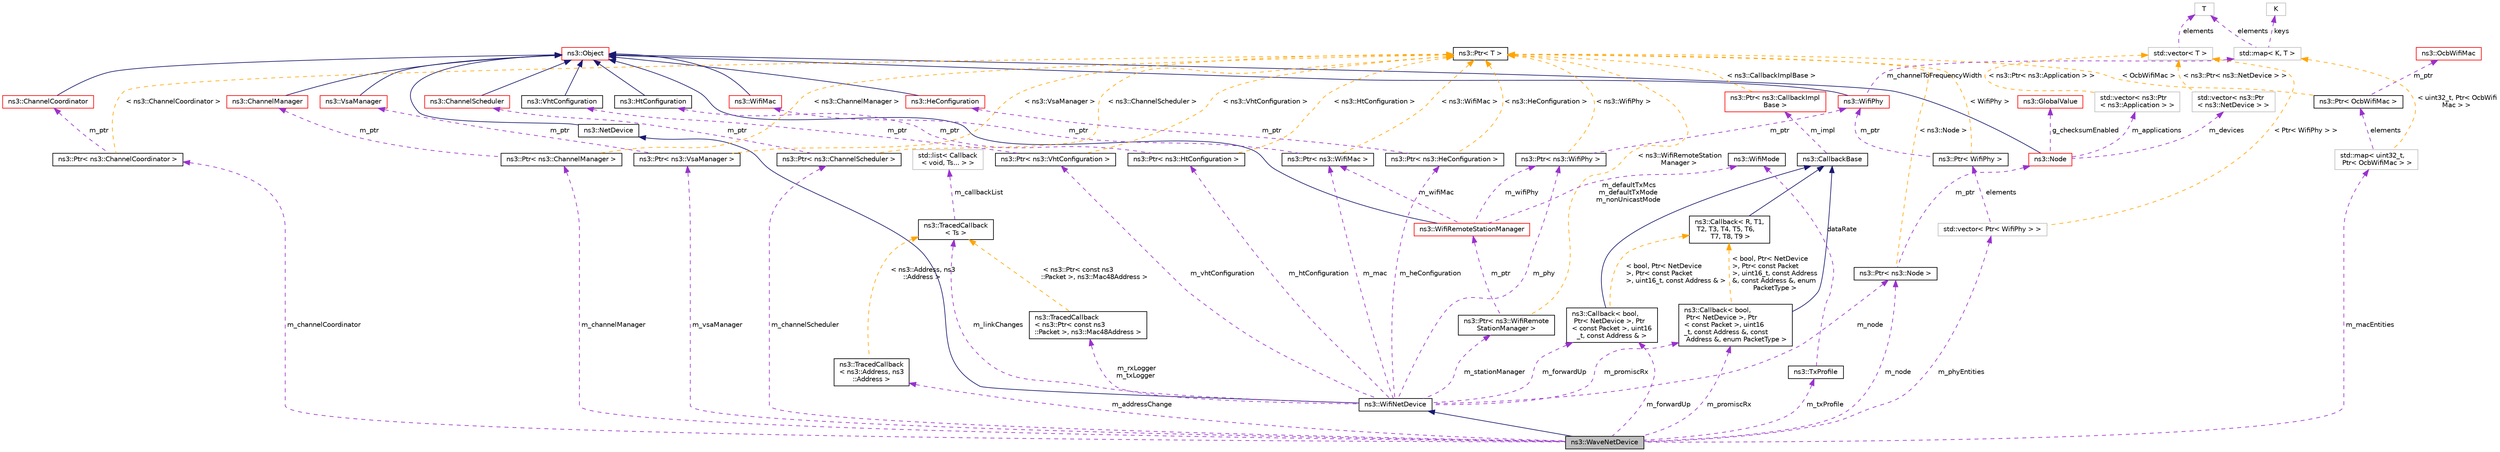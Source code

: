 digraph "ns3::WaveNetDevice"
{
 // LATEX_PDF_SIZE
  edge [fontname="Helvetica",fontsize="10",labelfontname="Helvetica",labelfontsize="10"];
  node [fontname="Helvetica",fontsize="10",shape=record];
  Node1 [label="ns3::WaveNetDevice",height=0.2,width=0.4,color="black", fillcolor="grey75", style="filled", fontcolor="black",tooltip="This class holds together multiple, ns3::WifiPhy, and ns3::OcbWifiMac (including ns3::WifiRemoteStati..."];
  Node2 -> Node1 [dir="back",color="midnightblue",fontsize="10",style="solid",fontname="Helvetica"];
  Node2 [label="ns3::WifiNetDevice",height=0.2,width=0.4,color="black", fillcolor="white", style="filled",URL="$classns3_1_1_wifi_net_device.html",tooltip="Hold together all Wifi-related objects."];
  Node3 -> Node2 [dir="back",color="midnightblue",fontsize="10",style="solid",fontname="Helvetica"];
  Node3 [label="ns3::NetDevice",height=0.2,width=0.4,color="black", fillcolor="white", style="filled",URL="$classns3_1_1_net_device.html",tooltip="Network layer to device interface."];
  Node4 -> Node3 [dir="back",color="midnightblue",fontsize="10",style="solid",fontname="Helvetica"];
  Node4 [label="ns3::Object",height=0.2,width=0.4,color="red", fillcolor="white", style="filled",URL="$classns3_1_1_object.html",tooltip="A base class which provides memory management and object aggregation."];
  Node11 -> Node2 [dir="back",color="darkorchid3",fontsize="10",style="dashed",label=" m_mac" ,fontname="Helvetica"];
  Node11 [label="ns3::Ptr\< ns3::WifiMac \>",height=0.2,width=0.4,color="black", fillcolor="white", style="filled",URL="$classns3_1_1_ptr.html",tooltip=" "];
  Node12 -> Node11 [dir="back",color="darkorchid3",fontsize="10",style="dashed",label=" m_ptr" ,fontname="Helvetica"];
  Node12 [label="ns3::WifiMac",height=0.2,width=0.4,color="red", fillcolor="white", style="filled",URL="$classns3_1_1_wifi_mac.html",tooltip="base class for all MAC-level wifi objects."];
  Node4 -> Node12 [dir="back",color="midnightblue",fontsize="10",style="solid",fontname="Helvetica"];
  Node21 -> Node11 [dir="back",color="orange",fontsize="10",style="dashed",label=" \< ns3::WifiMac \>" ,fontname="Helvetica"];
  Node21 [label="ns3::Ptr\< T \>",height=0.2,width=0.4,color="black", fillcolor="white", style="filled",URL="$classns3_1_1_ptr.html",tooltip="Smart pointer class similar to boost::intrusive_ptr."];
  Node26 -> Node2 [dir="back",color="darkorchid3",fontsize="10",style="dashed",label=" m_rxLogger\nm_txLogger" ,fontname="Helvetica"];
  Node26 [label="ns3::TracedCallback\l\< ns3::Ptr\< const ns3\l::Packet \>, ns3::Mac48Address \>",height=0.2,width=0.4,color="black", fillcolor="white", style="filled",URL="$classns3_1_1_traced_callback.html",tooltip=" "];
  Node14 -> Node26 [dir="back",color="orange",fontsize="10",style="dashed",label=" \< ns3::Ptr\< const ns3\l::Packet \>, ns3::Mac48Address \>" ,fontname="Helvetica"];
  Node14 [label="ns3::TracedCallback\l\< Ts \>",height=0.2,width=0.4,color="black", fillcolor="white", style="filled",URL="$classns3_1_1_traced_callback.html",tooltip="Forward calls to a chain of Callback."];
  Node15 -> Node14 [dir="back",color="darkorchid3",fontsize="10",style="dashed",label=" m_callbackList" ,fontname="Helvetica"];
  Node15 [label="std::list\< Callback\l\< void, Ts... \> \>",height=0.2,width=0.4,color="grey75", fillcolor="white", style="filled",tooltip=" "];
  Node27 -> Node2 [dir="back",color="darkorchid3",fontsize="10",style="dashed",label=" m_promiscRx" ,fontname="Helvetica"];
  Node27 [label="ns3::Callback\< bool,\l Ptr\< NetDevice \>, Ptr\l\< const Packet \>, uint16\l_t, const Address &, const\l Address &, enum PacketType \>",height=0.2,width=0.4,color="black", fillcolor="white", style="filled",URL="$classns3_1_1_callback.html",tooltip=" "];
  Node17 -> Node27 [dir="back",color="midnightblue",fontsize="10",style="solid",fontname="Helvetica"];
  Node17 [label="ns3::CallbackBase",height=0.2,width=0.4,color="black", fillcolor="white", style="filled",URL="$classns3_1_1_callback_base.html",tooltip="Base class for Callback class."];
  Node18 -> Node17 [dir="back",color="darkorchid3",fontsize="10",style="dashed",label=" m_impl" ,fontname="Helvetica"];
  Node18 [label="ns3::Ptr\< ns3::CallbackImpl\lBase \>",height=0.2,width=0.4,color="red", fillcolor="white", style="filled",URL="$classns3_1_1_ptr.html",tooltip=" "];
  Node21 -> Node18 [dir="back",color="orange",fontsize="10",style="dashed",label=" \< ns3::CallbackImplBase \>" ,fontname="Helvetica"];
  Node22 -> Node27 [dir="back",color="orange",fontsize="10",style="dashed",label=" \< bool, Ptr\< NetDevice\l \>, Ptr\< const Packet\l \>, uint16_t, const Address\l &, const Address &, enum\l PacketType \>" ,fontname="Helvetica"];
  Node22 [label="ns3::Callback\< R, T1,\l T2, T3, T4, T5, T6,\l T7, T8, T9 \>",height=0.2,width=0.4,color="black", fillcolor="white", style="filled",URL="$classns3_1_1_callback.html",tooltip="Callback template class."];
  Node17 -> Node22 [dir="back",color="midnightblue",fontsize="10",style="solid",fontname="Helvetica"];
  Node28 -> Node2 [dir="back",color="darkorchid3",fontsize="10",style="dashed",label=" m_htConfiguration" ,fontname="Helvetica"];
  Node28 [label="ns3::Ptr\< ns3::HtConfiguration \>",height=0.2,width=0.4,color="black", fillcolor="white", style="filled",URL="$classns3_1_1_ptr.html",tooltip=" "];
  Node29 -> Node28 [dir="back",color="darkorchid3",fontsize="10",style="dashed",label=" m_ptr" ,fontname="Helvetica"];
  Node29 [label="ns3::HtConfiguration",height=0.2,width=0.4,color="black", fillcolor="white", style="filled",URL="$classns3_1_1_ht_configuration.html",tooltip="HT configuration."];
  Node4 -> Node29 [dir="back",color="midnightblue",fontsize="10",style="solid",fontname="Helvetica"];
  Node21 -> Node28 [dir="back",color="orange",fontsize="10",style="dashed",label=" \< ns3::HtConfiguration \>" ,fontname="Helvetica"];
  Node30 -> Node2 [dir="back",color="darkorchid3",fontsize="10",style="dashed",label=" m_stationManager" ,fontname="Helvetica"];
  Node30 [label="ns3::Ptr\< ns3::WifiRemote\lStationManager \>",height=0.2,width=0.4,color="black", fillcolor="white", style="filled",URL="$classns3_1_1_ptr.html",tooltip=" "];
  Node31 -> Node30 [dir="back",color="darkorchid3",fontsize="10",style="dashed",label=" m_ptr" ,fontname="Helvetica"];
  Node31 [label="ns3::WifiRemoteStationManager",height=0.2,width=0.4,color="red", fillcolor="white", style="filled",URL="$classns3_1_1_wifi_remote_station_manager.html",tooltip="hold a list of per-remote-station state."];
  Node4 -> Node31 [dir="back",color="midnightblue",fontsize="10",style="solid",fontname="Helvetica"];
  Node11 -> Node31 [dir="back",color="darkorchid3",fontsize="10",style="dashed",label=" m_wifiMac" ,fontname="Helvetica"];
  Node43 -> Node31 [dir="back",color="darkorchid3",fontsize="10",style="dashed",label=" m_defaultTxMcs\nm_defaultTxMode\nm_nonUnicastMode" ,fontname="Helvetica"];
  Node43 [label="ns3::WifiMode",height=0.2,width=0.4,color="black", fillcolor="white", style="filled",URL="$classns3_1_1_wifi_mode.html",tooltip="represent a single transmission mode"];
  Node56 -> Node31 [dir="back",color="darkorchid3",fontsize="10",style="dashed",label=" m_wifiPhy" ,fontname="Helvetica"];
  Node56 [label="ns3::Ptr\< ns3::WifiPhy \>",height=0.2,width=0.4,color="black", fillcolor="white", style="filled",URL="$classns3_1_1_ptr.html",tooltip=" "];
  Node57 -> Node56 [dir="back",color="darkorchid3",fontsize="10",style="dashed",label=" m_ptr" ,fontname="Helvetica"];
  Node57 [label="ns3::WifiPhy",height=0.2,width=0.4,color="red", fillcolor="white", style="filled",URL="$classns3_1_1_wifi_phy.html",tooltip="802.11 PHY layer model"];
  Node4 -> Node57 [dir="back",color="midnightblue",fontsize="10",style="solid",fontname="Helvetica"];
  Node63 -> Node57 [dir="back",color="darkorchid3",fontsize="10",style="dashed",label=" m_channelToFrequencyWidth" ,fontname="Helvetica"];
  Node63 [label="std::map\< K, T \>",height=0.2,width=0.4,color="grey75", fillcolor="white", style="filled",tooltip=" "];
  Node51 -> Node63 [dir="back",color="darkorchid3",fontsize="10",style="dashed",label=" keys" ,fontname="Helvetica"];
  Node51 [label="K",height=0.2,width=0.4,color="grey75", fillcolor="white", style="filled",tooltip=" "];
  Node24 -> Node63 [dir="back",color="darkorchid3",fontsize="10",style="dashed",label=" elements" ,fontname="Helvetica"];
  Node24 [label="T",height=0.2,width=0.4,color="grey75", fillcolor="white", style="filled",tooltip=" "];
  Node21 -> Node56 [dir="back",color="orange",fontsize="10",style="dashed",label=" \< ns3::WifiPhy \>" ,fontname="Helvetica"];
  Node21 -> Node30 [dir="back",color="orange",fontsize="10",style="dashed",label=" \< ns3::WifiRemoteStation\lManager \>" ,fontname="Helvetica"];
  Node161 -> Node2 [dir="back",color="darkorchid3",fontsize="10",style="dashed",label=" m_node" ,fontname="Helvetica"];
  Node161 [label="ns3::Ptr\< ns3::Node \>",height=0.2,width=0.4,color="black", fillcolor="white", style="filled",URL="$classns3_1_1_ptr.html",tooltip=" "];
  Node162 -> Node161 [dir="back",color="darkorchid3",fontsize="10",style="dashed",label=" m_ptr" ,fontname="Helvetica"];
  Node162 [label="ns3::Node",height=0.2,width=0.4,color="red", fillcolor="white", style="filled",URL="$classns3_1_1_node.html",tooltip="A network Node."];
  Node4 -> Node162 [dir="back",color="midnightblue",fontsize="10",style="solid",fontname="Helvetica"];
  Node163 -> Node162 [dir="back",color="darkorchid3",fontsize="10",style="dashed",label=" m_applications" ,fontname="Helvetica"];
  Node163 [label="std::vector\< ns3::Ptr\l\< ns3::Application \> \>",height=0.2,width=0.4,color="grey75", fillcolor="white", style="filled",tooltip=" "];
  Node41 -> Node163 [dir="back",color="orange",fontsize="10",style="dashed",label=" \< ns3::Ptr\< ns3::Application \> \>" ,fontname="Helvetica"];
  Node41 [label="std::vector\< T \>",height=0.2,width=0.4,color="grey75", fillcolor="white", style="filled",tooltip=" "];
  Node24 -> Node41 [dir="back",color="darkorchid3",fontsize="10",style="dashed",label=" elements" ,fontname="Helvetica"];
  Node166 -> Node162 [dir="back",color="darkorchid3",fontsize="10",style="dashed",label=" m_devices" ,fontname="Helvetica"];
  Node166 [label="std::vector\< ns3::Ptr\l\< ns3::NetDevice \> \>",height=0.2,width=0.4,color="grey75", fillcolor="white", style="filled",tooltip=" "];
  Node41 -> Node166 [dir="back",color="orange",fontsize="10",style="dashed",label=" \< ns3::Ptr\< ns3::NetDevice \> \>" ,fontname="Helvetica"];
  Node167 -> Node162 [dir="back",color="darkorchid3",fontsize="10",style="dashed",label=" g_checksumEnabled" ,fontname="Helvetica"];
  Node167 [label="ns3::GlobalValue",height=0.2,width=0.4,color="red", fillcolor="white", style="filled",URL="$classns3_1_1_global_value.html",tooltip="Hold a so-called 'global value'."];
  Node21 -> Node161 [dir="back",color="orange",fontsize="10",style="dashed",label=" \< ns3::Node \>" ,fontname="Helvetica"];
  Node14 -> Node2 [dir="back",color="darkorchid3",fontsize="10",style="dashed",label=" m_linkChanges" ,fontname="Helvetica"];
  Node188 -> Node2 [dir="back",color="darkorchid3",fontsize="10",style="dashed",label=" m_forwardUp" ,fontname="Helvetica"];
  Node188 [label="ns3::Callback\< bool,\l Ptr\< NetDevice \>, Ptr\l\< const Packet \>, uint16\l_t, const Address & \>",height=0.2,width=0.4,color="black", fillcolor="white", style="filled",URL="$classns3_1_1_callback.html",tooltip=" "];
  Node17 -> Node188 [dir="back",color="midnightblue",fontsize="10",style="solid",fontname="Helvetica"];
  Node22 -> Node188 [dir="back",color="orange",fontsize="10",style="dashed",label=" \< bool, Ptr\< NetDevice\l \>, Ptr\< const Packet\l \>, uint16_t, const Address & \>" ,fontname="Helvetica"];
  Node189 -> Node2 [dir="back",color="darkorchid3",fontsize="10",style="dashed",label=" m_heConfiguration" ,fontname="Helvetica"];
  Node189 [label="ns3::Ptr\< ns3::HeConfiguration \>",height=0.2,width=0.4,color="black", fillcolor="white", style="filled",URL="$classns3_1_1_ptr.html",tooltip=" "];
  Node190 -> Node189 [dir="back",color="darkorchid3",fontsize="10",style="dashed",label=" m_ptr" ,fontname="Helvetica"];
  Node190 [label="ns3::HeConfiguration",height=0.2,width=0.4,color="red", fillcolor="white", style="filled",URL="$classns3_1_1_he_configuration.html",tooltip="HE configuration."];
  Node4 -> Node190 [dir="back",color="midnightblue",fontsize="10",style="solid",fontname="Helvetica"];
  Node21 -> Node189 [dir="back",color="orange",fontsize="10",style="dashed",label=" \< ns3::HeConfiguration \>" ,fontname="Helvetica"];
  Node56 -> Node2 [dir="back",color="darkorchid3",fontsize="10",style="dashed",label=" m_phy" ,fontname="Helvetica"];
  Node191 -> Node2 [dir="back",color="darkorchid3",fontsize="10",style="dashed",label=" m_vhtConfiguration" ,fontname="Helvetica"];
  Node191 [label="ns3::Ptr\< ns3::VhtConfiguration \>",height=0.2,width=0.4,color="black", fillcolor="white", style="filled",URL="$classns3_1_1_ptr.html",tooltip=" "];
  Node192 -> Node191 [dir="back",color="darkorchid3",fontsize="10",style="dashed",label=" m_ptr" ,fontname="Helvetica"];
  Node192 [label="ns3::VhtConfiguration",height=0.2,width=0.4,color="black", fillcolor="white", style="filled",URL="$classns3_1_1_vht_configuration.html",tooltip="VHT configuration."];
  Node4 -> Node192 [dir="back",color="midnightblue",fontsize="10",style="solid",fontname="Helvetica"];
  Node21 -> Node191 [dir="back",color="orange",fontsize="10",style="dashed",label=" \< ns3::VhtConfiguration \>" ,fontname="Helvetica"];
  Node27 -> Node1 [dir="back",color="darkorchid3",fontsize="10",style="dashed",label=" m_promiscRx" ,fontname="Helvetica"];
  Node193 -> Node1 [dir="back",color="darkorchid3",fontsize="10",style="dashed",label=" m_macEntities" ,fontname="Helvetica"];
  Node193 [label="std::map\< uint32_t,\l Ptr\< OcbWifiMac \> \>",height=0.2,width=0.4,color="grey75", fillcolor="white", style="filled",tooltip=" "];
  Node194 -> Node193 [dir="back",color="darkorchid3",fontsize="10",style="dashed",label=" elements" ,fontname="Helvetica"];
  Node194 [label="ns3::Ptr\< OcbWifiMac \>",height=0.2,width=0.4,color="black", fillcolor="white", style="filled",URL="$classns3_1_1_ptr.html",tooltip=" "];
  Node195 -> Node194 [dir="back",color="darkorchid3",fontsize="10",style="dashed",label=" m_ptr" ,fontname="Helvetica"];
  Node195 [label="ns3::OcbWifiMac",height=0.2,width=0.4,color="red", fillcolor="white", style="filled",URL="$classns3_1_1_ocb_wifi_mac.html",tooltip="STAs communicate with each directly outside the context of a BSS."];
  Node21 -> Node194 [dir="back",color="orange",fontsize="10",style="dashed",label=" \< OcbWifiMac \>" ,fontname="Helvetica"];
  Node63 -> Node193 [dir="back",color="orange",fontsize="10",style="dashed",label=" \< uint32_t, Ptr\< OcbWifi\lMac \> \>" ,fontname="Helvetica"];
  Node266 -> Node1 [dir="back",color="darkorchid3",fontsize="10",style="dashed",label=" m_phyEntities" ,fontname="Helvetica"];
  Node266 [label="std::vector\< Ptr\< WifiPhy \> \>",height=0.2,width=0.4,color="grey75", fillcolor="white", style="filled",tooltip=" "];
  Node267 -> Node266 [dir="back",color="darkorchid3",fontsize="10",style="dashed",label=" elements" ,fontname="Helvetica"];
  Node267 [label="ns3::Ptr\< WifiPhy \>",height=0.2,width=0.4,color="black", fillcolor="white", style="filled",URL="$classns3_1_1_ptr.html",tooltip=" "];
  Node57 -> Node267 [dir="back",color="darkorchid3",fontsize="10",style="dashed",label=" m_ptr" ,fontname="Helvetica"];
  Node21 -> Node267 [dir="back",color="orange",fontsize="10",style="dashed",label=" \< WifiPhy \>" ,fontname="Helvetica"];
  Node41 -> Node266 [dir="back",color="orange",fontsize="10",style="dashed",label=" \< Ptr\< WifiPhy \> \>" ,fontname="Helvetica"];
  Node161 -> Node1 [dir="back",color="darkorchid3",fontsize="10",style="dashed",label=" m_node" ,fontname="Helvetica"];
  Node268 -> Node1 [dir="back",color="darkorchid3",fontsize="10",style="dashed",label=" m_channelCoordinator" ,fontname="Helvetica"];
  Node268 [label="ns3::Ptr\< ns3::ChannelCoordinator \>",height=0.2,width=0.4,color="black", fillcolor="white", style="filled",URL="$classns3_1_1_ptr.html",tooltip=" "];
  Node269 -> Node268 [dir="back",color="darkorchid3",fontsize="10",style="dashed",label=" m_ptr" ,fontname="Helvetica"];
  Node269 [label="ns3::ChannelCoordinator",height=0.2,width=0.4,color="red", fillcolor="white", style="filled",URL="$classns3_1_1_channel_coordinator.html",tooltip="ChannelCoordinator deals with channel coordination in data plane (see 1609.4 chapter 5...."];
  Node4 -> Node269 [dir="back",color="midnightblue",fontsize="10",style="solid",fontname="Helvetica"];
  Node21 -> Node268 [dir="back",color="orange",fontsize="10",style="dashed",label=" \< ns3::ChannelCoordinator \>" ,fontname="Helvetica"];
  Node188 -> Node1 [dir="back",color="darkorchid3",fontsize="10",style="dashed",label=" m_forwardUp" ,fontname="Helvetica"];
  Node274 -> Node1 [dir="back",color="darkorchid3",fontsize="10",style="dashed",label=" m_channelManager" ,fontname="Helvetica"];
  Node274 [label="ns3::Ptr\< ns3::ChannelManager \>",height=0.2,width=0.4,color="black", fillcolor="white", style="filled",URL="$classns3_1_1_ptr.html",tooltip=" "];
  Node275 -> Node274 [dir="back",color="darkorchid3",fontsize="10",style="dashed",label=" m_ptr" ,fontname="Helvetica"];
  Node275 [label="ns3::ChannelManager",height=0.2,width=0.4,color="red", fillcolor="white", style="filled",URL="$classns3_1_1_channel_manager.html",tooltip="manage 7 WaveChannels and the tx information such as data rate and txPowerLevel."];
  Node4 -> Node275 [dir="back",color="midnightblue",fontsize="10",style="solid",fontname="Helvetica"];
  Node21 -> Node274 [dir="back",color="orange",fontsize="10",style="dashed",label=" \< ns3::ChannelManager \>" ,fontname="Helvetica"];
  Node278 -> Node1 [dir="back",color="darkorchid3",fontsize="10",style="dashed",label=" m_txProfile" ,fontname="Helvetica"];
  Node278 [label="ns3::TxProfile",height=0.2,width=0.4,color="black", fillcolor="white", style="filled",URL="$structns3_1_1_tx_profile.html",tooltip=" "];
  Node43 -> Node278 [dir="back",color="darkorchid3",fontsize="10",style="dashed",label=" dataRate" ,fontname="Helvetica"];
  Node279 -> Node1 [dir="back",color="darkorchid3",fontsize="10",style="dashed",label=" m_vsaManager" ,fontname="Helvetica"];
  Node279 [label="ns3::Ptr\< ns3::VsaManager \>",height=0.2,width=0.4,color="black", fillcolor="white", style="filled",URL="$classns3_1_1_ptr.html",tooltip=" "];
  Node280 -> Node279 [dir="back",color="darkorchid3",fontsize="10",style="dashed",label=" m_ptr" ,fontname="Helvetica"];
  Node280 [label="ns3::VsaManager",height=0.2,width=0.4,color="red", fillcolor="white", style="filled",URL="$classns3_1_1_vsa_manager.html",tooltip="refer to 1609.4-2010 chapter 6.4 Vendor Specific Action (VSA) frames transmission."];
  Node4 -> Node280 [dir="back",color="midnightblue",fontsize="10",style="solid",fontname="Helvetica"];
  Node21 -> Node279 [dir="back",color="orange",fontsize="10",style="dashed",label=" \< ns3::VsaManager \>" ,fontname="Helvetica"];
  Node286 -> Node1 [dir="back",color="darkorchid3",fontsize="10",style="dashed",label=" m_addressChange" ,fontname="Helvetica"];
  Node286 [label="ns3::TracedCallback\l\< ns3::Address, ns3\l::Address \>",height=0.2,width=0.4,color="black", fillcolor="white", style="filled",URL="$classns3_1_1_traced_callback.html",tooltip=" "];
  Node14 -> Node286 [dir="back",color="orange",fontsize="10",style="dashed",label=" \< ns3::Address, ns3\l::Address \>" ,fontname="Helvetica"];
  Node287 -> Node1 [dir="back",color="darkorchid3",fontsize="10",style="dashed",label=" m_channelScheduler" ,fontname="Helvetica"];
  Node287 [label="ns3::Ptr\< ns3::ChannelScheduler \>",height=0.2,width=0.4,color="black", fillcolor="white", style="filled",URL="$classns3_1_1_ptr.html",tooltip=" "];
  Node288 -> Node287 [dir="back",color="darkorchid3",fontsize="10",style="dashed",label=" m_ptr" ,fontname="Helvetica"];
  Node288 [label="ns3::ChannelScheduler",height=0.2,width=0.4,color="red", fillcolor="white", style="filled",URL="$classns3_1_1_channel_scheduler.html",tooltip="This class will assign channel access for requests from higher layers."];
  Node4 -> Node288 [dir="back",color="midnightblue",fontsize="10",style="solid",fontname="Helvetica"];
  Node21 -> Node287 [dir="back",color="orange",fontsize="10",style="dashed",label=" \< ns3::ChannelScheduler \>" ,fontname="Helvetica"];
}
